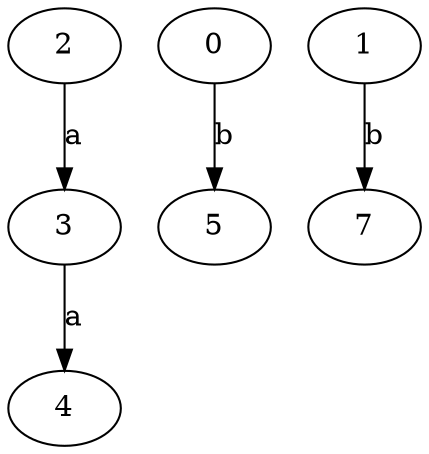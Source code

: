 strict digraph  {
3;
4;
0;
5;
1;
2;
7;
3 -> 4  [label=a];
0 -> 5  [label=b];
1 -> 7  [label=b];
2 -> 3  [label=a];
}
